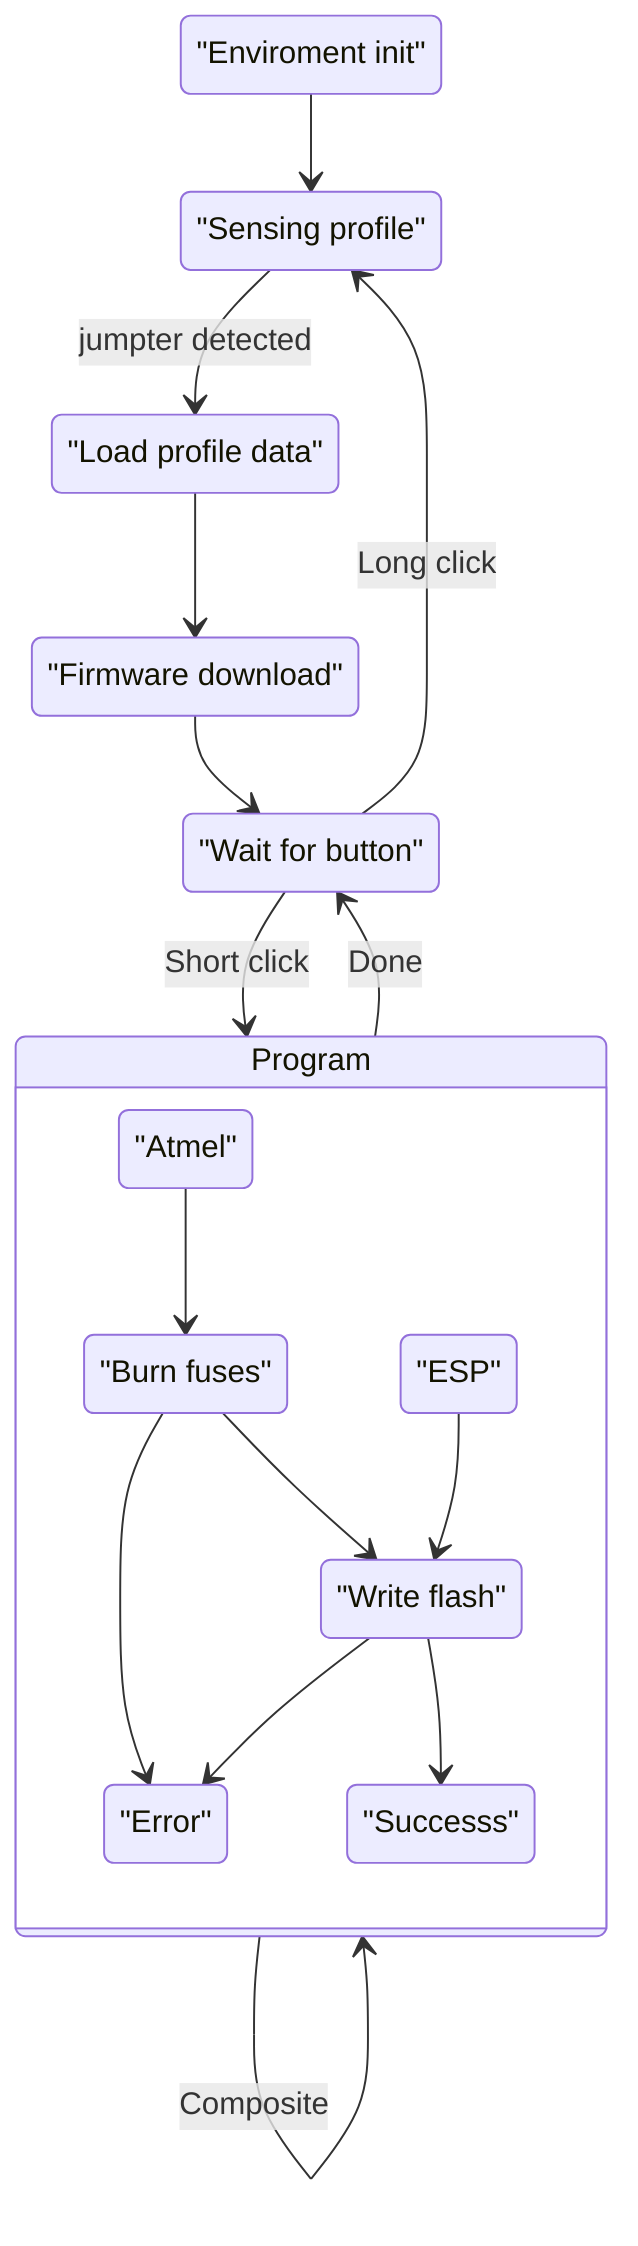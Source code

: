 stateDiagram
    profile_sense: "Sensing profile"
    profile_load: "Load profile data"
    init: "Enviroment init"
    download: "Firmware download"
    button: "Wait for button"
    state Program  {
        fuse: "Burn fuses"
        esp: "ESP"
        atmel: "Atmel"
        esp --> burn
        atmel --> fuse
        fuse --> burn
        fuse --> error
        burn: "Write flash"
        success: "Successs"
        error: "Error"
        burn --> success
        burn --> error
        success 
        error
    } 


    init --> profile_sense
    profile_sense --> profile_load: jumpter detected
    profile_load --> download
    download --> button
    button --> Program: Short click
    button --> profile_sense: Long click
    Program --> button: Done
    Program --> Program: Composite
